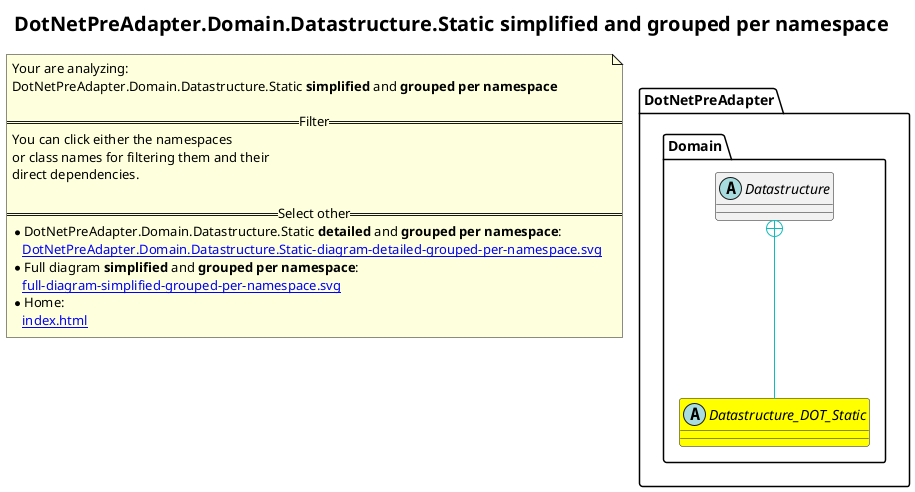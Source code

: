 @startuml
skinparam linetype ortho
title <size:20>DotNetPreAdapter.Domain.Datastructure.Static **simplified** and **grouped per namespace**</size>
note "Your are analyzing:\nDotNetPreAdapter.Domain.Datastructure.Static **simplified** and **grouped per namespace**\n\n==Filter==\nYou can click either the namespaces \nor class names for filtering them and their\ndirect dependencies.\n\n==Select other==\n* DotNetPreAdapter.Domain.Datastructure.Static **detailed** and **grouped per namespace**:\n   [[DotNetPreAdapter.Domain.Datastructure.Static-diagram-detailed-grouped-per-namespace.svg]]\n* Full diagram **simplified** and **grouped per namespace**:\n   [[full-diagram-simplified-grouped-per-namespace.svg]]\n* Home:\n   [[index.html]]" as FloatingNote
namespace DotNetPreAdapter [[DotNetPreAdapter-diagram-simplified-grouped-per-namespace.svg]] {
namespace DotNetPreAdapter.Domain [[DotNetPreAdapter.Domain-diagram-simplified-grouped-per-namespace.svg]] {
  abstract class DotNetPreAdapter.Domain.Datastructure_DOT_Static [[DotNetPreAdapter.Domain.Datastructure.Static-diagram-simplified-grouped-per-namespace.svg]] #yellow {
  }
  abstract class DotNetPreAdapter.Domain.Datastructure [[DotNetPreAdapter.Domain.Datastructure-diagram-simplified-grouped-per-namespace.svg]]  {
  }
'Compared namespace DotNetPreAdapter.Domain [[DotNetPreAdapter.Domain-diagram-simplified-grouped-per-namespace.svg]] { with last element of   }
' Closing all previous_sub_namespace_list namespace None because file analysis is finished.
' Closing namespace Domain
}
' Closing namespace DotNetPreAdapter
}
 ' *************************************** 
 ' *************************************** 
 ' *************************************** 
' Class relations extracted from namespace:
' DotNetPreAdapter.Domain
DotNetPreAdapter.Domain.Datastructure +-[#10BBBB]- DotNetPreAdapter.Domain.Datastructure_DOT_Static 
@enduml